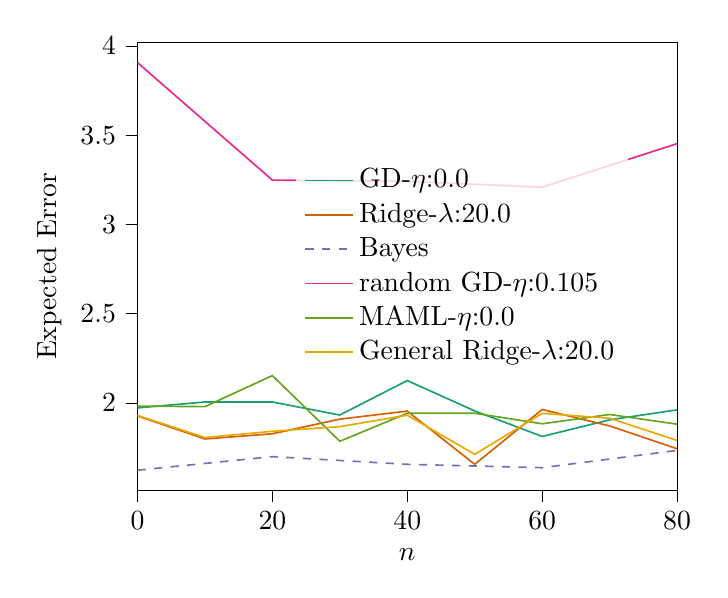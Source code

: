 % This file was created with tikzplotlib v0.10.1.
\begin{tikzpicture}

\definecolor{chocolate217952}{RGB}{217,95,2}
\definecolor{darkcyan27158119}{RGB}{27,158,119}
\definecolor{darkgray176}{RGB}{176,176,176}
\definecolor{deeppink23141138}{RGB}{231,41,138}
\definecolor{lightslategray117112179}{RGB}{117,112,179}
\definecolor{olivedrab10216630}{RGB}{102,166,30}
\definecolor{orange2301712}{RGB}{230,171,2}

\begin{axis}[
legend cell align={left},
legend style={fill opacity=0.8, draw opacity=1, text opacity=1, at={(0.91,0.5)}, anchor=east, draw=none},
tick align=outside,
tick pos=left,
x grid style={darkgray176},
xlabel={\(\displaystyle n\)},
xmin=0, xmax=80,
xtick style={color=black},
y grid style={darkgray176},
ylabel={Expected Error},
ymin=1.509, ymax=4.02,
ytick style={color=black}
]
\addplot [semithick, darkcyan27158119]
table {%
0 1.972
10 2.005
20 2.005
30 1.932
40 2.125
50 1.955
60 1.812
70 1.905
80 1.961
90 1.815
};
\addlegendentry{GD-$\eta$:0.0}
\addplot [semithick, chocolate217952]
table {%
0 1.927
10 1.798
20 1.827
30 1.909
40 1.954
50 1.656
60 1.963
70 1.871
80 1.743
90 1.853
};
\addlegendentry{Ridge-$\lambda$:20.0}
\addplot [semithick, lightslategray117112179, dashed]
table {%
0 1.623
20 1.699
40 1.656
60 1.637
80 1.734
};
\addlegendentry{Bayes}
\addplot [semithick, deeppink23141138]
table {%
0 3.906
20 3.248
40 3.241
60 3.208
80 3.452
};
\addlegendentry{random GD-$\eta$:0.105}
\addplot [semithick, olivedrab10216630]
table {%
0 1.982
10 1.979
20 2.153
30 1.785
40 1.942
50 1.942
60 1.883
70 1.935
80 1.881
90 2.032
};
\addlegendentry{MAML-$\eta$:0.0}
\addplot [semithick, orange2301712]
table {%
0 1.93
10 1.806
20 1.841
30 1.867
40 1.931
50 1.712
60 1.941
70 1.914
80 1.79
90 1.862
};
\addlegendentry{General Ridge-$\lambda$:20.0}
\end{axis}

\end{tikzpicture}
